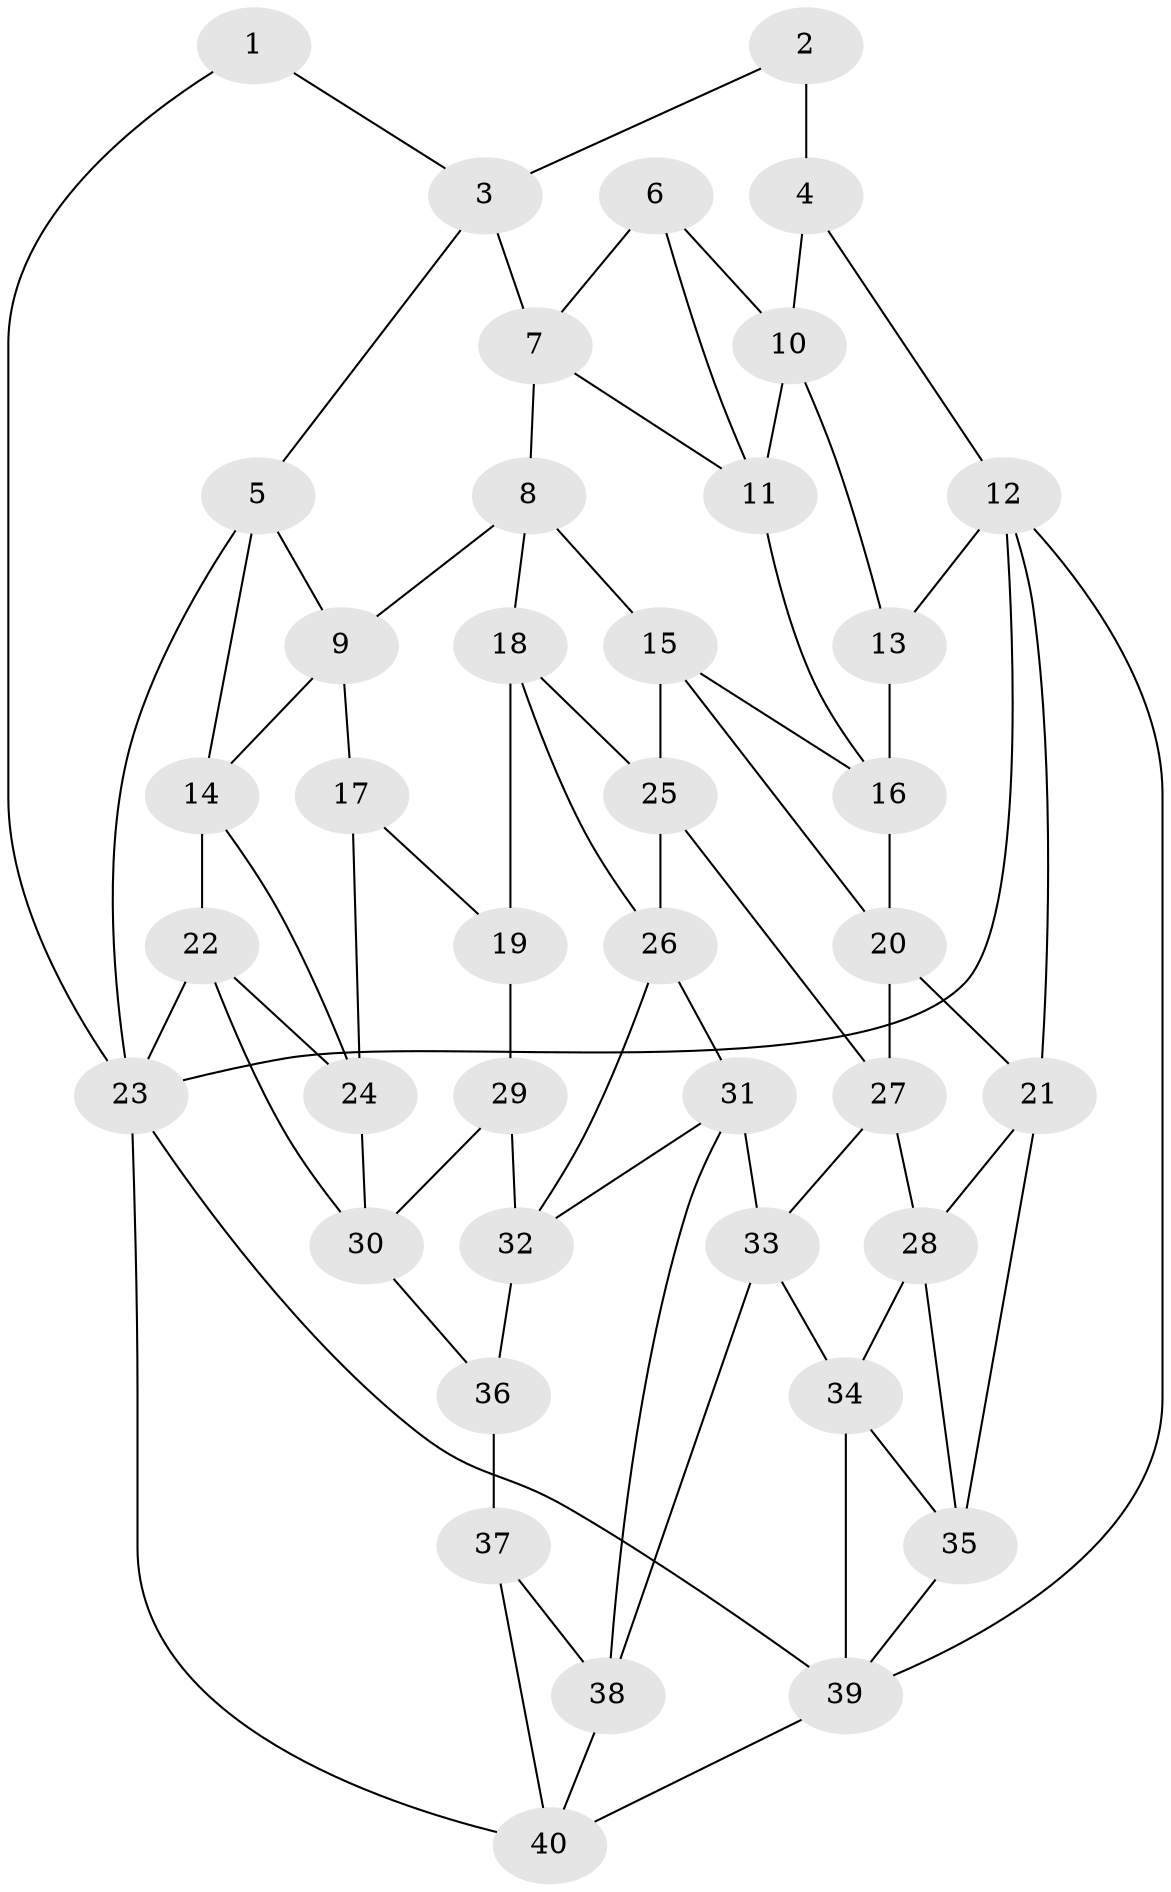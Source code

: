 // original degree distribution, {3: 0.02631578947368421, 6: 0.21052631578947367, 5: 0.5263157894736842, 4: 0.23684210526315788}
// Generated by graph-tools (version 1.1) at 2025/50/03/09/25 03:50:58]
// undirected, 40 vertices, 76 edges
graph export_dot {
graph [start="1"]
  node [color=gray90,style=filled];
  1;
  2;
  3;
  4;
  5;
  6;
  7;
  8;
  9;
  10;
  11;
  12;
  13;
  14;
  15;
  16;
  17;
  18;
  19;
  20;
  21;
  22;
  23;
  24;
  25;
  26;
  27;
  28;
  29;
  30;
  31;
  32;
  33;
  34;
  35;
  36;
  37;
  38;
  39;
  40;
  1 -- 3 [weight=1.0];
  1 -- 23 [weight=1.0];
  2 -- 3 [weight=1.0];
  2 -- 4 [weight=2.0];
  3 -- 5 [weight=1.0];
  3 -- 7 [weight=1.0];
  4 -- 10 [weight=1.0];
  4 -- 12 [weight=1.0];
  5 -- 9 [weight=1.0];
  5 -- 14 [weight=1.0];
  5 -- 23 [weight=1.0];
  6 -- 7 [weight=1.0];
  6 -- 10 [weight=1.0];
  6 -- 11 [weight=1.0];
  7 -- 8 [weight=1.0];
  7 -- 11 [weight=1.0];
  8 -- 9 [weight=1.0];
  8 -- 15 [weight=1.0];
  8 -- 18 [weight=1.0];
  9 -- 14 [weight=1.0];
  9 -- 17 [weight=1.0];
  10 -- 11 [weight=1.0];
  10 -- 13 [weight=1.0];
  11 -- 16 [weight=1.0];
  12 -- 13 [weight=1.0];
  12 -- 21 [weight=1.0];
  12 -- 23 [weight=1.0];
  12 -- 39 [weight=1.0];
  13 -- 16 [weight=1.0];
  14 -- 22 [weight=1.0];
  14 -- 24 [weight=1.0];
  15 -- 16 [weight=1.0];
  15 -- 20 [weight=1.0];
  15 -- 25 [weight=1.0];
  16 -- 20 [weight=1.0];
  17 -- 19 [weight=1.0];
  17 -- 24 [weight=1.0];
  18 -- 19 [weight=1.0];
  18 -- 25 [weight=1.0];
  18 -- 26 [weight=1.0];
  19 -- 29 [weight=2.0];
  20 -- 21 [weight=1.0];
  20 -- 27 [weight=1.0];
  21 -- 28 [weight=1.0];
  21 -- 35 [weight=1.0];
  22 -- 23 [weight=1.0];
  22 -- 24 [weight=1.0];
  22 -- 30 [weight=1.0];
  23 -- 39 [weight=1.0];
  23 -- 40 [weight=1.0];
  24 -- 30 [weight=1.0];
  25 -- 26 [weight=1.0];
  25 -- 27 [weight=1.0];
  26 -- 31 [weight=1.0];
  26 -- 32 [weight=1.0];
  27 -- 28 [weight=1.0];
  27 -- 33 [weight=1.0];
  28 -- 34 [weight=1.0];
  28 -- 35 [weight=1.0];
  29 -- 30 [weight=1.0];
  29 -- 32 [weight=1.0];
  30 -- 36 [weight=1.0];
  31 -- 32 [weight=1.0];
  31 -- 33 [weight=1.0];
  31 -- 38 [weight=1.0];
  32 -- 36 [weight=1.0];
  33 -- 34 [weight=1.0];
  33 -- 38 [weight=1.0];
  34 -- 35 [weight=1.0];
  34 -- 39 [weight=1.0];
  35 -- 39 [weight=1.0];
  36 -- 37 [weight=2.0];
  37 -- 38 [weight=1.0];
  37 -- 40 [weight=1.0];
  38 -- 40 [weight=1.0];
  39 -- 40 [weight=1.0];
}
